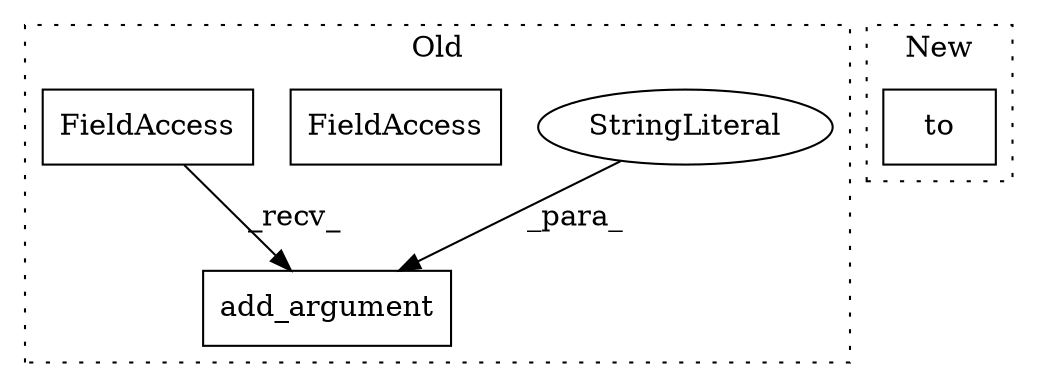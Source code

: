 digraph G {
subgraph cluster0 {
1 [label="add_argument" a="32" s="8525,8559" l="13,1" shape="box"];
3 [label="StringLiteral" a="45" s="8538" l="11" shape="ellipse"];
4 [label="FieldAccess" a="22" s="8515" l="9" shape="box"];
5 [label="FieldAccess" a="22" s="8515" l="9" shape="box"];
label = "Old";
style="dotted";
}
subgraph cluster1 {
2 [label="to" a="32" s="8892,8901" l="3,1" shape="box"];
label = "New";
style="dotted";
}
3 -> 1 [label="_para_"];
5 -> 1 [label="_recv_"];
}